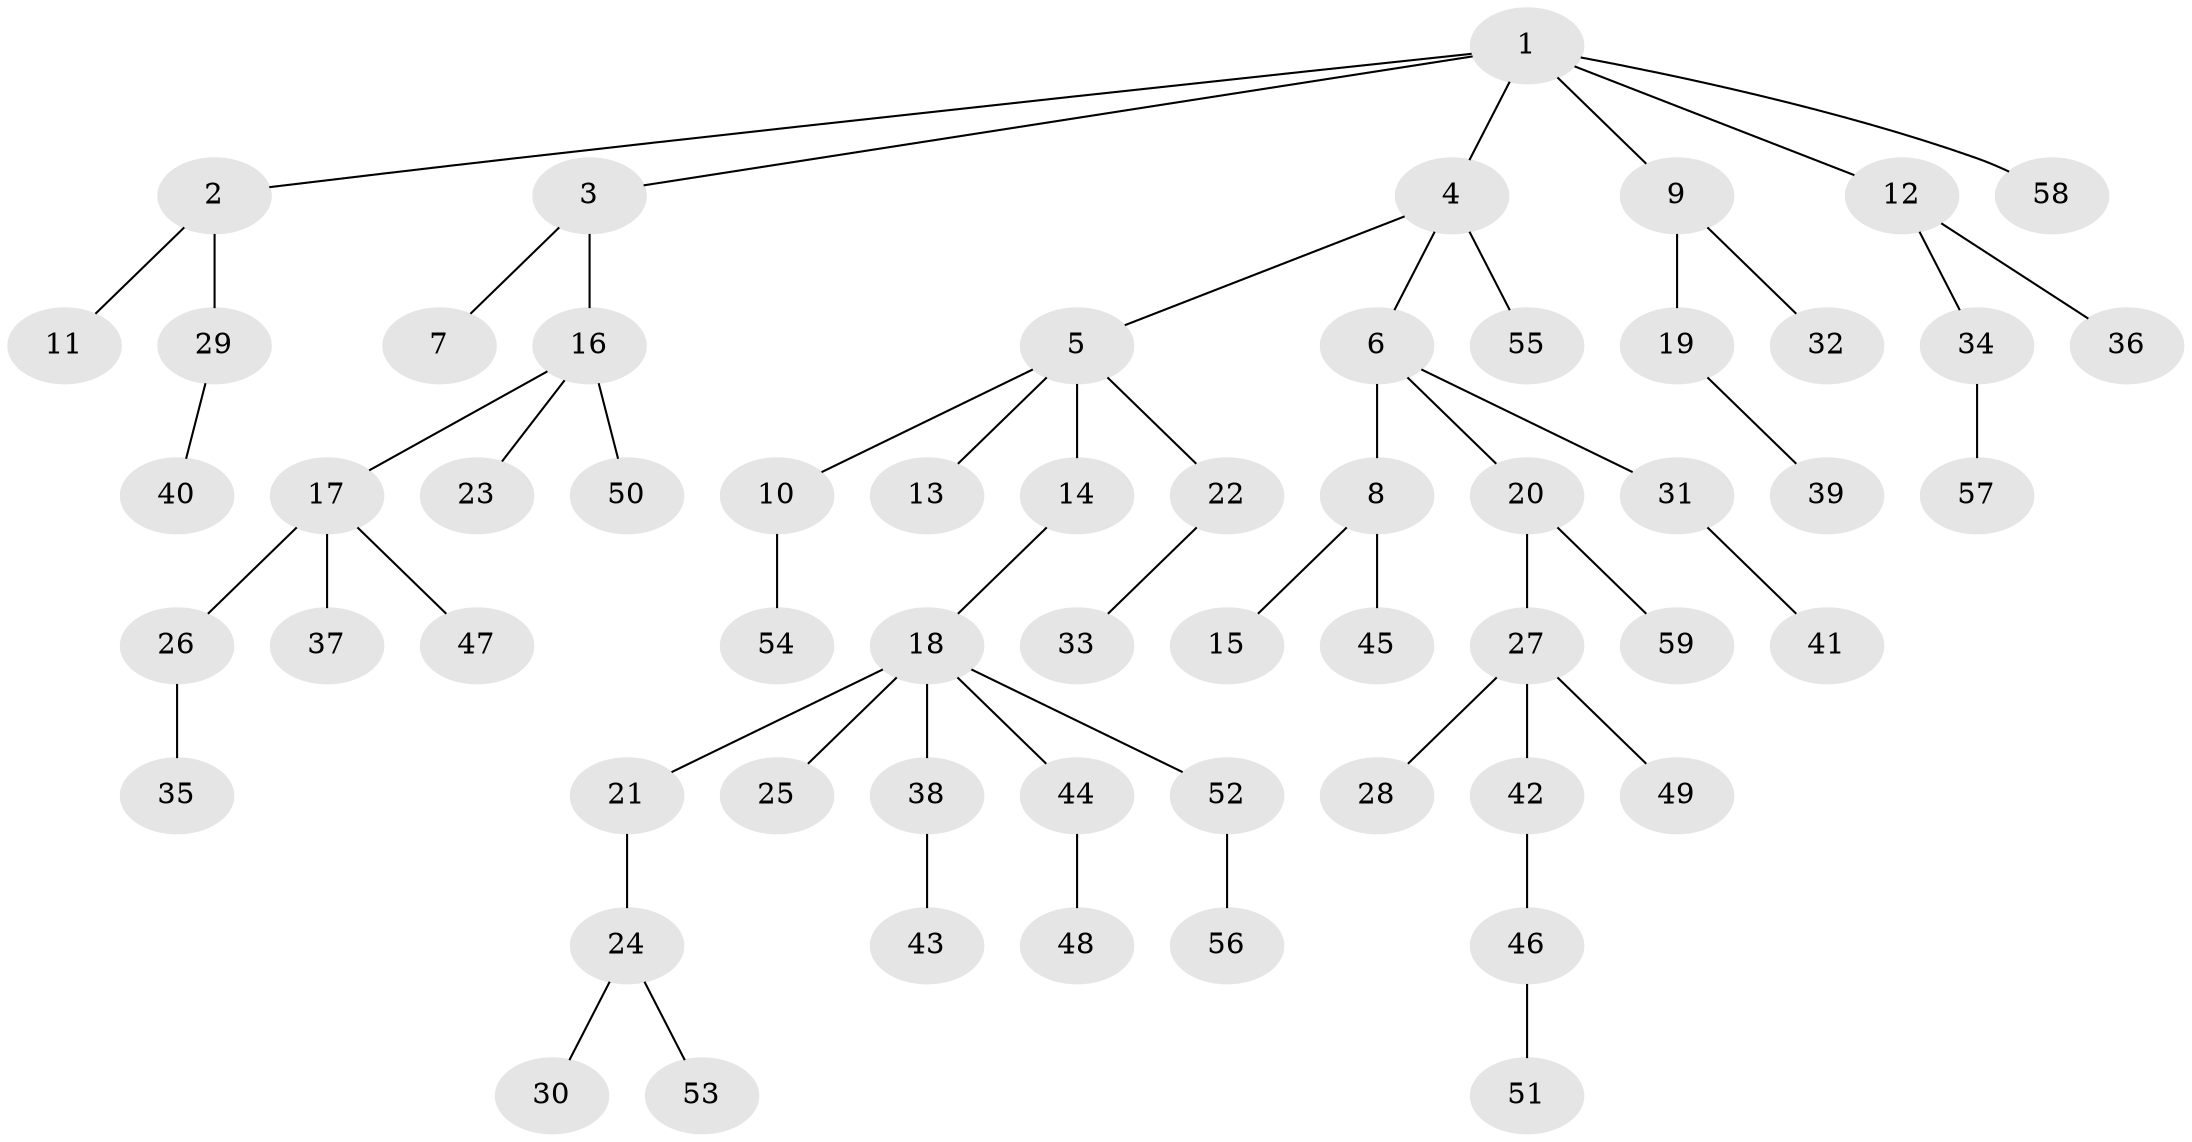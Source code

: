 // Generated by graph-tools (version 1.1) at 2025/26/03/09/25 03:26:29]
// undirected, 59 vertices, 58 edges
graph export_dot {
graph [start="1"]
  node [color=gray90,style=filled];
  1;
  2;
  3;
  4;
  5;
  6;
  7;
  8;
  9;
  10;
  11;
  12;
  13;
  14;
  15;
  16;
  17;
  18;
  19;
  20;
  21;
  22;
  23;
  24;
  25;
  26;
  27;
  28;
  29;
  30;
  31;
  32;
  33;
  34;
  35;
  36;
  37;
  38;
  39;
  40;
  41;
  42;
  43;
  44;
  45;
  46;
  47;
  48;
  49;
  50;
  51;
  52;
  53;
  54;
  55;
  56;
  57;
  58;
  59;
  1 -- 2;
  1 -- 3;
  1 -- 4;
  1 -- 9;
  1 -- 12;
  1 -- 58;
  2 -- 11;
  2 -- 29;
  3 -- 7;
  3 -- 16;
  4 -- 5;
  4 -- 6;
  4 -- 55;
  5 -- 10;
  5 -- 13;
  5 -- 14;
  5 -- 22;
  6 -- 8;
  6 -- 20;
  6 -- 31;
  8 -- 15;
  8 -- 45;
  9 -- 19;
  9 -- 32;
  10 -- 54;
  12 -- 34;
  12 -- 36;
  14 -- 18;
  16 -- 17;
  16 -- 23;
  16 -- 50;
  17 -- 26;
  17 -- 37;
  17 -- 47;
  18 -- 21;
  18 -- 25;
  18 -- 38;
  18 -- 44;
  18 -- 52;
  19 -- 39;
  20 -- 27;
  20 -- 59;
  21 -- 24;
  22 -- 33;
  24 -- 30;
  24 -- 53;
  26 -- 35;
  27 -- 28;
  27 -- 42;
  27 -- 49;
  29 -- 40;
  31 -- 41;
  34 -- 57;
  38 -- 43;
  42 -- 46;
  44 -- 48;
  46 -- 51;
  52 -- 56;
}
